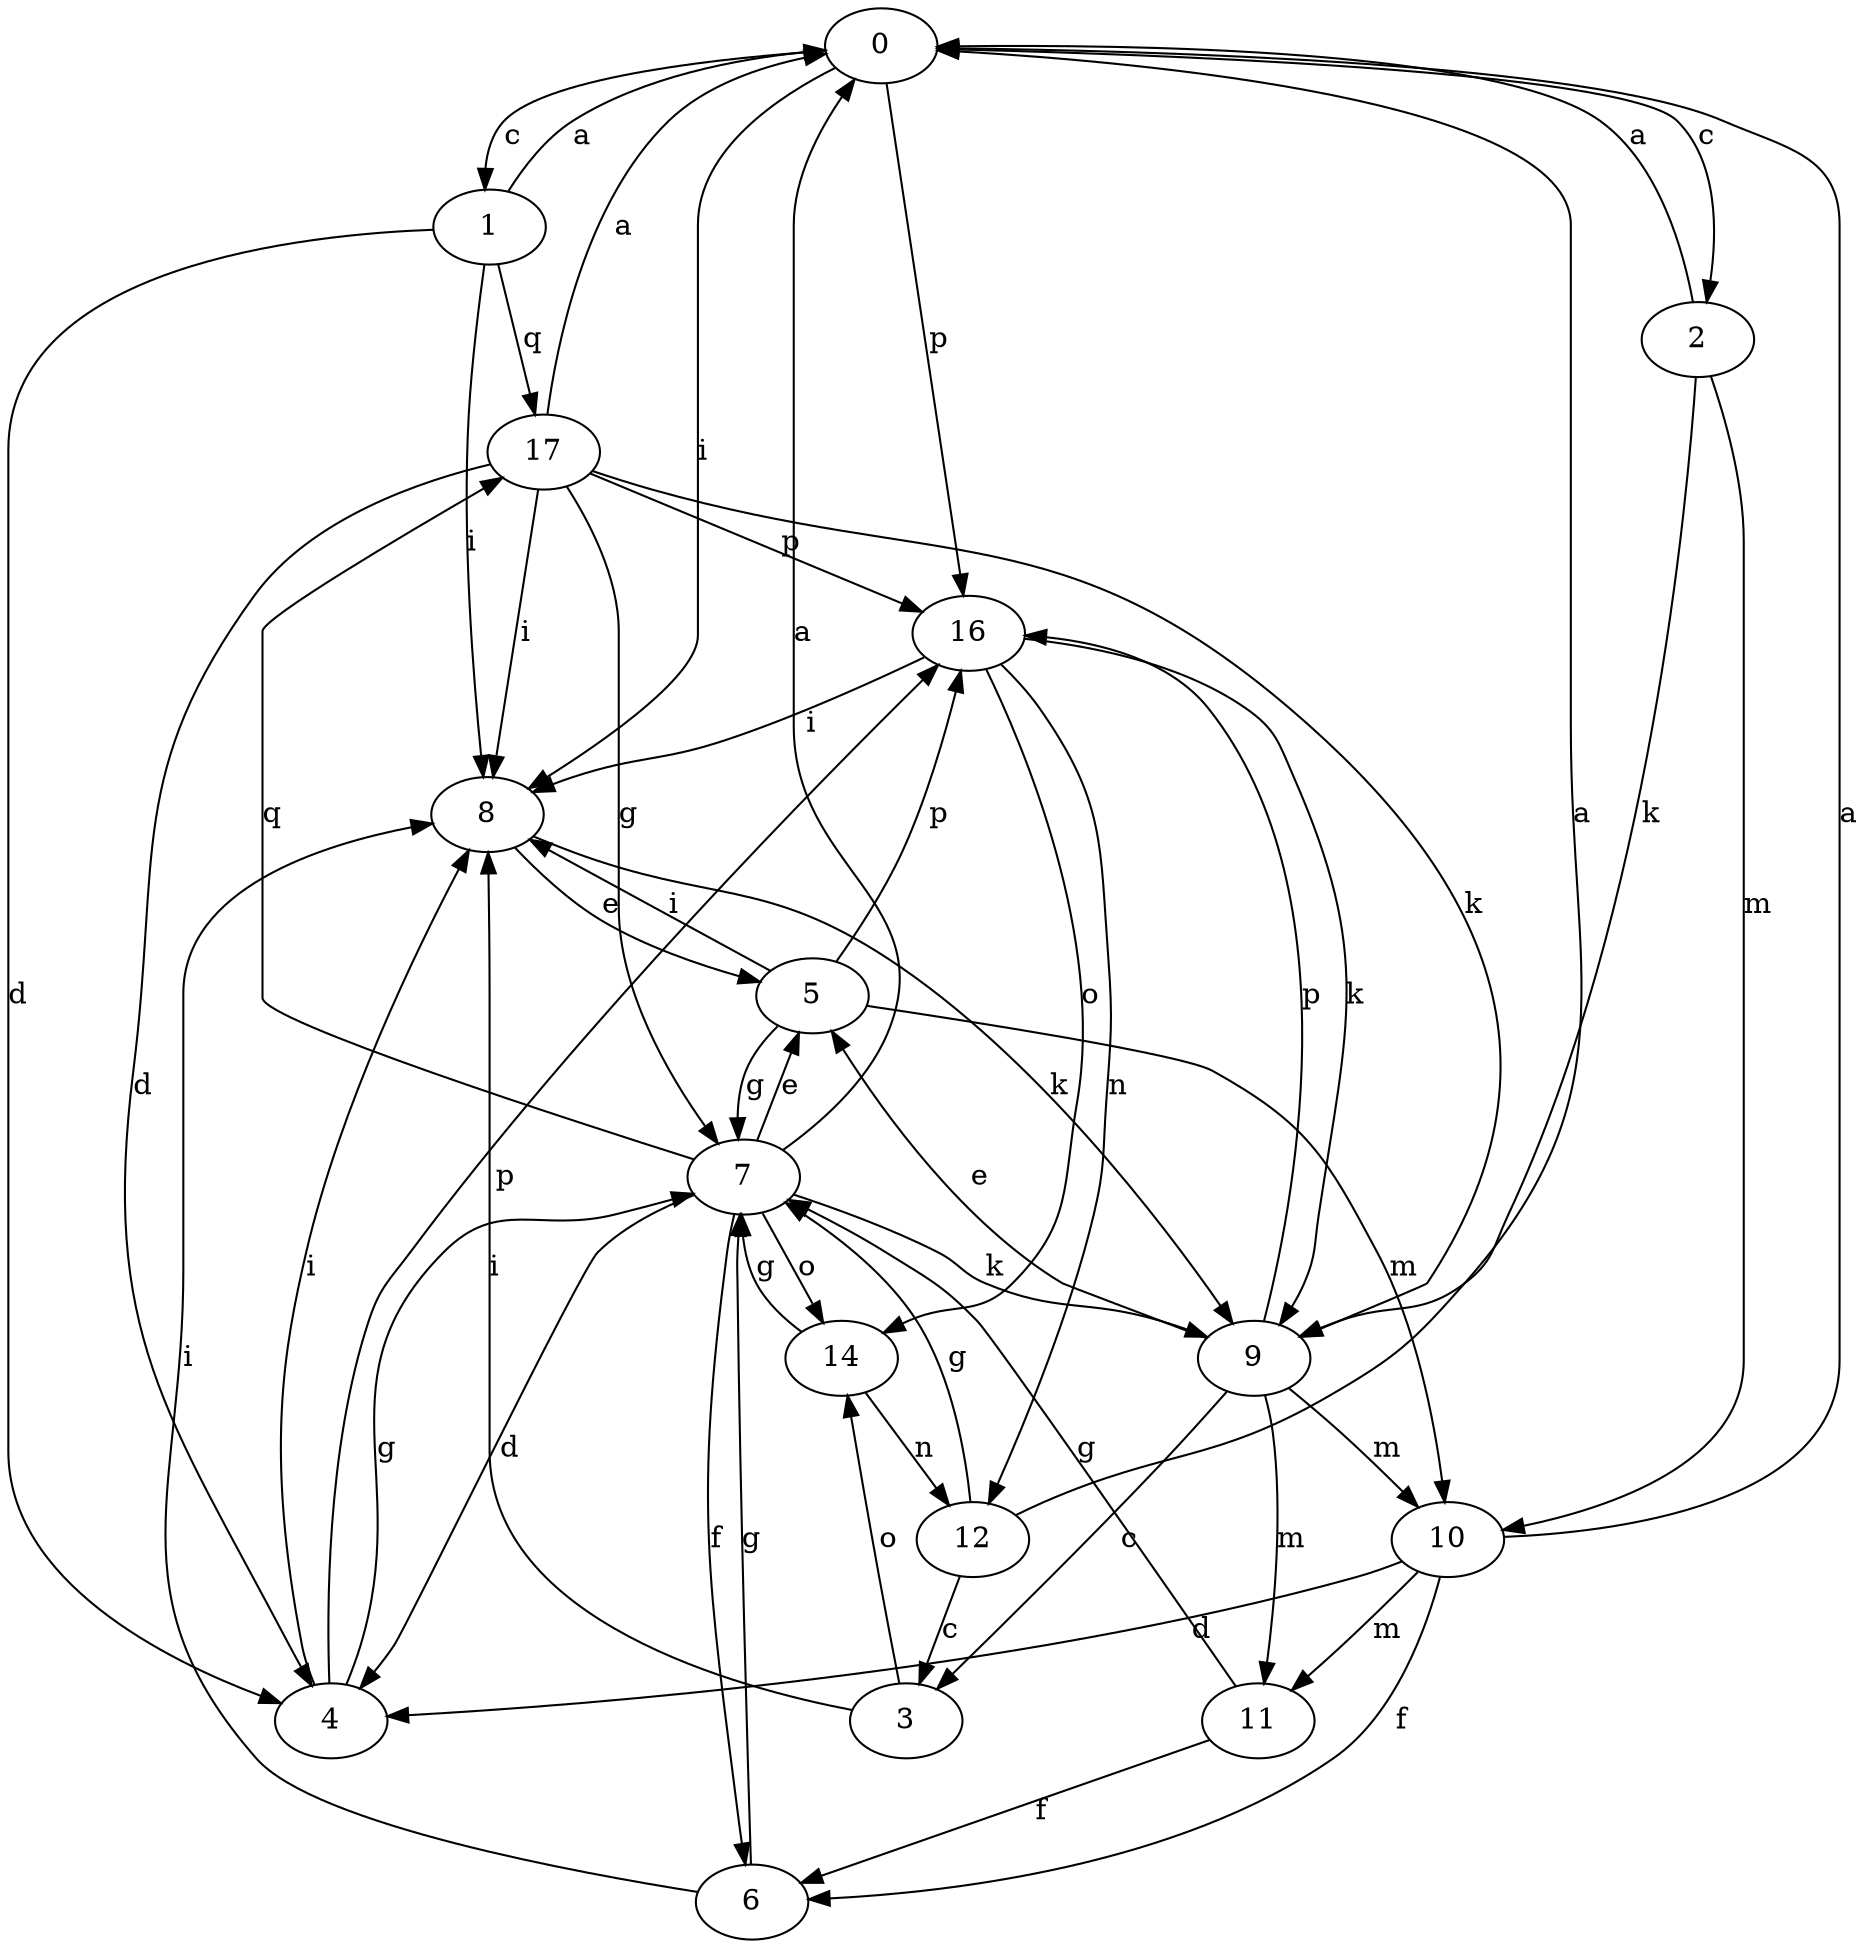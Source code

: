 strict digraph  {
0;
1;
2;
3;
4;
5;
6;
7;
8;
9;
10;
11;
12;
14;
16;
17;
0 -> 1  [label=c];
0 -> 2  [label=c];
0 -> 8  [label=i];
0 -> 16  [label=p];
1 -> 0  [label=a];
1 -> 4  [label=d];
1 -> 8  [label=i];
1 -> 17  [label=q];
2 -> 0  [label=a];
2 -> 9  [label=k];
2 -> 10  [label=m];
3 -> 8  [label=i];
3 -> 14  [label=o];
4 -> 7  [label=g];
4 -> 8  [label=i];
4 -> 16  [label=p];
5 -> 7  [label=g];
5 -> 8  [label=i];
5 -> 10  [label=m];
5 -> 16  [label=p];
6 -> 7  [label=g];
6 -> 8  [label=i];
7 -> 0  [label=a];
7 -> 4  [label=d];
7 -> 5  [label=e];
7 -> 6  [label=f];
7 -> 9  [label=k];
7 -> 14  [label=o];
7 -> 17  [label=q];
8 -> 5  [label=e];
8 -> 9  [label=k];
9 -> 3  [label=c];
9 -> 5  [label=e];
9 -> 10  [label=m];
9 -> 11  [label=m];
9 -> 16  [label=p];
10 -> 0  [label=a];
10 -> 4  [label=d];
10 -> 6  [label=f];
10 -> 11  [label=m];
11 -> 6  [label=f];
11 -> 7  [label=g];
12 -> 0  [label=a];
12 -> 3  [label=c];
12 -> 7  [label=g];
14 -> 7  [label=g];
14 -> 12  [label=n];
16 -> 8  [label=i];
16 -> 9  [label=k];
16 -> 12  [label=n];
16 -> 14  [label=o];
17 -> 0  [label=a];
17 -> 4  [label=d];
17 -> 7  [label=g];
17 -> 8  [label=i];
17 -> 9  [label=k];
17 -> 16  [label=p];
}
